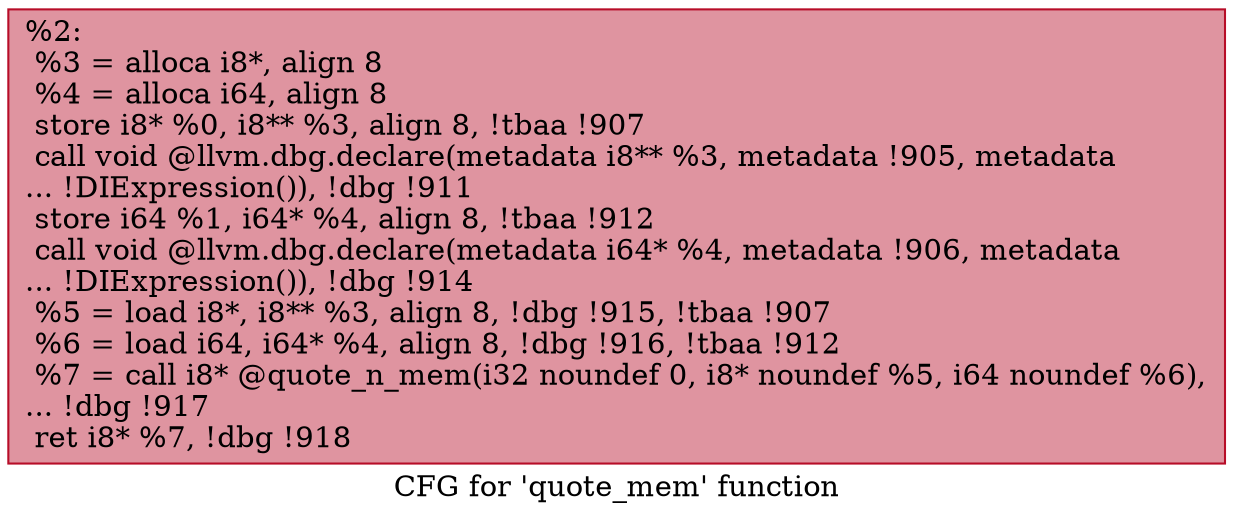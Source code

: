 digraph "CFG for 'quote_mem' function" {
	label="CFG for 'quote_mem' function";

	Node0x15a4f50 [shape=record,color="#b70d28ff", style=filled, fillcolor="#b70d2870",label="{%2:\l  %3 = alloca i8*, align 8\l  %4 = alloca i64, align 8\l  store i8* %0, i8** %3, align 8, !tbaa !907\l  call void @llvm.dbg.declare(metadata i8** %3, metadata !905, metadata\l... !DIExpression()), !dbg !911\l  store i64 %1, i64* %4, align 8, !tbaa !912\l  call void @llvm.dbg.declare(metadata i64* %4, metadata !906, metadata\l... !DIExpression()), !dbg !914\l  %5 = load i8*, i8** %3, align 8, !dbg !915, !tbaa !907\l  %6 = load i64, i64* %4, align 8, !dbg !916, !tbaa !912\l  %7 = call i8* @quote_n_mem(i32 noundef 0, i8* noundef %5, i64 noundef %6),\l... !dbg !917\l  ret i8* %7, !dbg !918\l}"];
}
